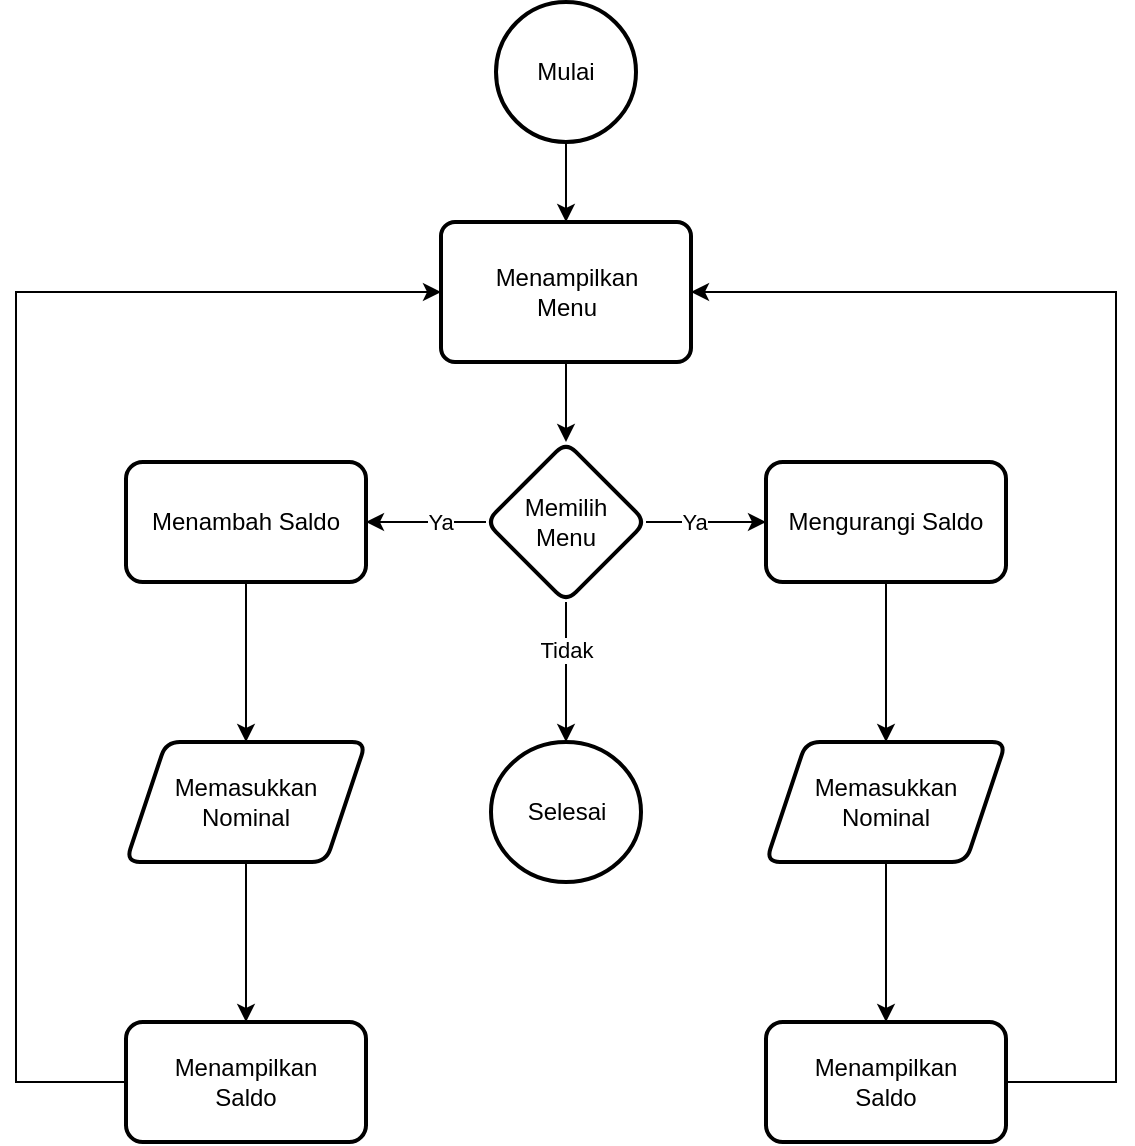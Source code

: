 <mxfile version="24.3.1" type="device">
  <diagram name="Halaman-1" id="p3OYXQaLFRLMaQOvrgvX">
    <mxGraphModel dx="1500" dy="746" grid="1" gridSize="10" guides="1" tooltips="1" connect="1" arrows="1" fold="1" page="1" pageScale="1" pageWidth="827" pageHeight="1169" math="0" shadow="0">
      <root>
        <mxCell id="0" />
        <mxCell id="1" parent="0" />
        <mxCell id="UNBOVduUI0EE2ofscAqK-3" value="" style="edgeStyle=orthogonalEdgeStyle;rounded=0;orthogonalLoop=1;jettySize=auto;html=1;" edge="1" parent="1" source="UNBOVduUI0EE2ofscAqK-1" target="UNBOVduUI0EE2ofscAqK-2">
          <mxGeometry relative="1" as="geometry" />
        </mxCell>
        <mxCell id="UNBOVduUI0EE2ofscAqK-1" value="Mulai" style="strokeWidth=2;html=1;shape=mxgraph.flowchart.start_2;whiteSpace=wrap;" vertex="1" parent="1">
          <mxGeometry x="480" y="90" width="70" height="70" as="geometry" />
        </mxCell>
        <mxCell id="UNBOVduUI0EE2ofscAqK-5" value="" style="edgeStyle=orthogonalEdgeStyle;rounded=0;orthogonalLoop=1;jettySize=auto;html=1;" edge="1" parent="1" source="UNBOVduUI0EE2ofscAqK-2" target="UNBOVduUI0EE2ofscAqK-4">
          <mxGeometry relative="1" as="geometry" />
        </mxCell>
        <mxCell id="UNBOVduUI0EE2ofscAqK-2" value="Menampilkan&lt;div&gt;Menu&lt;/div&gt;" style="rounded=1;whiteSpace=wrap;html=1;absoluteArcSize=1;arcSize=14;strokeWidth=2;" vertex="1" parent="1">
          <mxGeometry x="452.5" y="200" width="125" height="70" as="geometry" />
        </mxCell>
        <mxCell id="UNBOVduUI0EE2ofscAqK-7" value="" style="edgeStyle=orthogonalEdgeStyle;rounded=0;orthogonalLoop=1;jettySize=auto;html=1;" edge="1" parent="1" source="UNBOVduUI0EE2ofscAqK-4" target="UNBOVduUI0EE2ofscAqK-6">
          <mxGeometry relative="1" as="geometry" />
        </mxCell>
        <mxCell id="UNBOVduUI0EE2ofscAqK-26" value="Ya" style="edgeLabel;html=1;align=center;verticalAlign=middle;resizable=0;points=[];" vertex="1" connectable="0" parent="UNBOVduUI0EE2ofscAqK-7">
          <mxGeometry x="-0.233" relative="1" as="geometry">
            <mxPoint as="offset" />
          </mxGeometry>
        </mxCell>
        <mxCell id="UNBOVduUI0EE2ofscAqK-9" value="" style="edgeStyle=orthogonalEdgeStyle;rounded=0;orthogonalLoop=1;jettySize=auto;html=1;" edge="1" parent="1" source="UNBOVduUI0EE2ofscAqK-4" target="UNBOVduUI0EE2ofscAqK-8">
          <mxGeometry relative="1" as="geometry" />
        </mxCell>
        <mxCell id="UNBOVduUI0EE2ofscAqK-27" value="Ya" style="edgeLabel;html=1;align=center;verticalAlign=middle;resizable=0;points=[];" vertex="1" connectable="0" parent="UNBOVduUI0EE2ofscAqK-9">
          <mxGeometry x="-0.205" relative="1" as="geometry">
            <mxPoint as="offset" />
          </mxGeometry>
        </mxCell>
        <mxCell id="UNBOVduUI0EE2ofscAqK-25" value="" style="edgeStyle=orthogonalEdgeStyle;rounded=0;orthogonalLoop=1;jettySize=auto;html=1;" edge="1" parent="1" source="UNBOVduUI0EE2ofscAqK-4" target="UNBOVduUI0EE2ofscAqK-24">
          <mxGeometry relative="1" as="geometry" />
        </mxCell>
        <mxCell id="UNBOVduUI0EE2ofscAqK-28" value="Tidak" style="edgeLabel;html=1;align=center;verticalAlign=middle;resizable=0;points=[];" vertex="1" connectable="0" parent="UNBOVduUI0EE2ofscAqK-25">
          <mxGeometry x="-0.324" relative="1" as="geometry">
            <mxPoint as="offset" />
          </mxGeometry>
        </mxCell>
        <mxCell id="UNBOVduUI0EE2ofscAqK-4" value="Memilih&lt;div&gt;Menu&lt;/div&gt;" style="rhombus;whiteSpace=wrap;html=1;rounded=1;arcSize=14;strokeWidth=2;" vertex="1" parent="1">
          <mxGeometry x="475" y="310" width="80" height="80" as="geometry" />
        </mxCell>
        <mxCell id="UNBOVduUI0EE2ofscAqK-11" value="" style="edgeStyle=orthogonalEdgeStyle;rounded=0;orthogonalLoop=1;jettySize=auto;html=1;" edge="1" parent="1" source="UNBOVduUI0EE2ofscAqK-6" target="UNBOVduUI0EE2ofscAqK-10">
          <mxGeometry relative="1" as="geometry" />
        </mxCell>
        <mxCell id="UNBOVduUI0EE2ofscAqK-6" value="Menambah Saldo" style="whiteSpace=wrap;html=1;rounded=1;arcSize=14;strokeWidth=2;" vertex="1" parent="1">
          <mxGeometry x="295" y="320" width="120" height="60" as="geometry" />
        </mxCell>
        <mxCell id="UNBOVduUI0EE2ofscAqK-13" value="" style="edgeStyle=orthogonalEdgeStyle;rounded=0;orthogonalLoop=1;jettySize=auto;html=1;" edge="1" parent="1" source="UNBOVduUI0EE2ofscAqK-8" target="UNBOVduUI0EE2ofscAqK-12">
          <mxGeometry relative="1" as="geometry" />
        </mxCell>
        <mxCell id="UNBOVduUI0EE2ofscAqK-8" value="Mengurangi Saldo" style="whiteSpace=wrap;html=1;rounded=1;arcSize=14;strokeWidth=2;" vertex="1" parent="1">
          <mxGeometry x="615" y="320" width="120" height="60" as="geometry" />
        </mxCell>
        <mxCell id="UNBOVduUI0EE2ofscAqK-15" value="" style="edgeStyle=orthogonalEdgeStyle;rounded=0;orthogonalLoop=1;jettySize=auto;html=1;" edge="1" parent="1" source="UNBOVduUI0EE2ofscAqK-10" target="UNBOVduUI0EE2ofscAqK-14">
          <mxGeometry relative="1" as="geometry" />
        </mxCell>
        <mxCell id="UNBOVduUI0EE2ofscAqK-10" value="Memasukkan&lt;div&gt;Nominal&lt;/div&gt;" style="shape=parallelogram;perimeter=parallelogramPerimeter;whiteSpace=wrap;html=1;fixedSize=1;rounded=1;arcSize=14;strokeWidth=2;" vertex="1" parent="1">
          <mxGeometry x="295" y="460" width="120" height="60" as="geometry" />
        </mxCell>
        <mxCell id="UNBOVduUI0EE2ofscAqK-17" value="" style="edgeStyle=orthogonalEdgeStyle;rounded=0;orthogonalLoop=1;jettySize=auto;html=1;" edge="1" parent="1" source="UNBOVduUI0EE2ofscAqK-12" target="UNBOVduUI0EE2ofscAqK-16">
          <mxGeometry relative="1" as="geometry" />
        </mxCell>
        <mxCell id="UNBOVduUI0EE2ofscAqK-12" value="Memasukkan&lt;div&gt;Nominal&lt;/div&gt;" style="shape=parallelogram;perimeter=parallelogramPerimeter;whiteSpace=wrap;html=1;fixedSize=1;rounded=1;arcSize=14;strokeWidth=2;" vertex="1" parent="1">
          <mxGeometry x="615" y="460" width="120" height="60" as="geometry" />
        </mxCell>
        <mxCell id="UNBOVduUI0EE2ofscAqK-22" style="edgeStyle=orthogonalEdgeStyle;rounded=0;orthogonalLoop=1;jettySize=auto;html=1;exitX=0;exitY=0.5;exitDx=0;exitDy=0;entryX=0;entryY=0.5;entryDx=0;entryDy=0;" edge="1" parent="1" source="UNBOVduUI0EE2ofscAqK-14" target="UNBOVduUI0EE2ofscAqK-2">
          <mxGeometry relative="1" as="geometry">
            <Array as="points">
              <mxPoint x="240" y="630" />
              <mxPoint x="240" y="235" />
            </Array>
          </mxGeometry>
        </mxCell>
        <mxCell id="UNBOVduUI0EE2ofscAqK-14" value="Menampilkan&lt;div&gt;Saldo&lt;/div&gt;" style="whiteSpace=wrap;html=1;rounded=1;arcSize=14;strokeWidth=2;" vertex="1" parent="1">
          <mxGeometry x="295" y="600" width="120" height="60" as="geometry" />
        </mxCell>
        <mxCell id="UNBOVduUI0EE2ofscAqK-23" style="edgeStyle=orthogonalEdgeStyle;rounded=0;orthogonalLoop=1;jettySize=auto;html=1;exitX=1;exitY=0.5;exitDx=0;exitDy=0;entryX=1;entryY=0.5;entryDx=0;entryDy=0;" edge="1" parent="1" source="UNBOVduUI0EE2ofscAqK-16" target="UNBOVduUI0EE2ofscAqK-2">
          <mxGeometry relative="1" as="geometry">
            <Array as="points">
              <mxPoint x="790" y="630" />
              <mxPoint x="790" y="235" />
            </Array>
          </mxGeometry>
        </mxCell>
        <mxCell id="UNBOVduUI0EE2ofscAqK-16" value="Menampilkan&lt;div&gt;Saldo&lt;/div&gt;" style="whiteSpace=wrap;html=1;rounded=1;arcSize=14;strokeWidth=2;" vertex="1" parent="1">
          <mxGeometry x="615" y="600" width="120" height="60" as="geometry" />
        </mxCell>
        <mxCell id="UNBOVduUI0EE2ofscAqK-24" value="Selesai" style="ellipse;whiteSpace=wrap;html=1;rounded=1;arcSize=14;strokeWidth=2;" vertex="1" parent="1">
          <mxGeometry x="477.5" y="460" width="75" height="70" as="geometry" />
        </mxCell>
      </root>
    </mxGraphModel>
  </diagram>
</mxfile>
